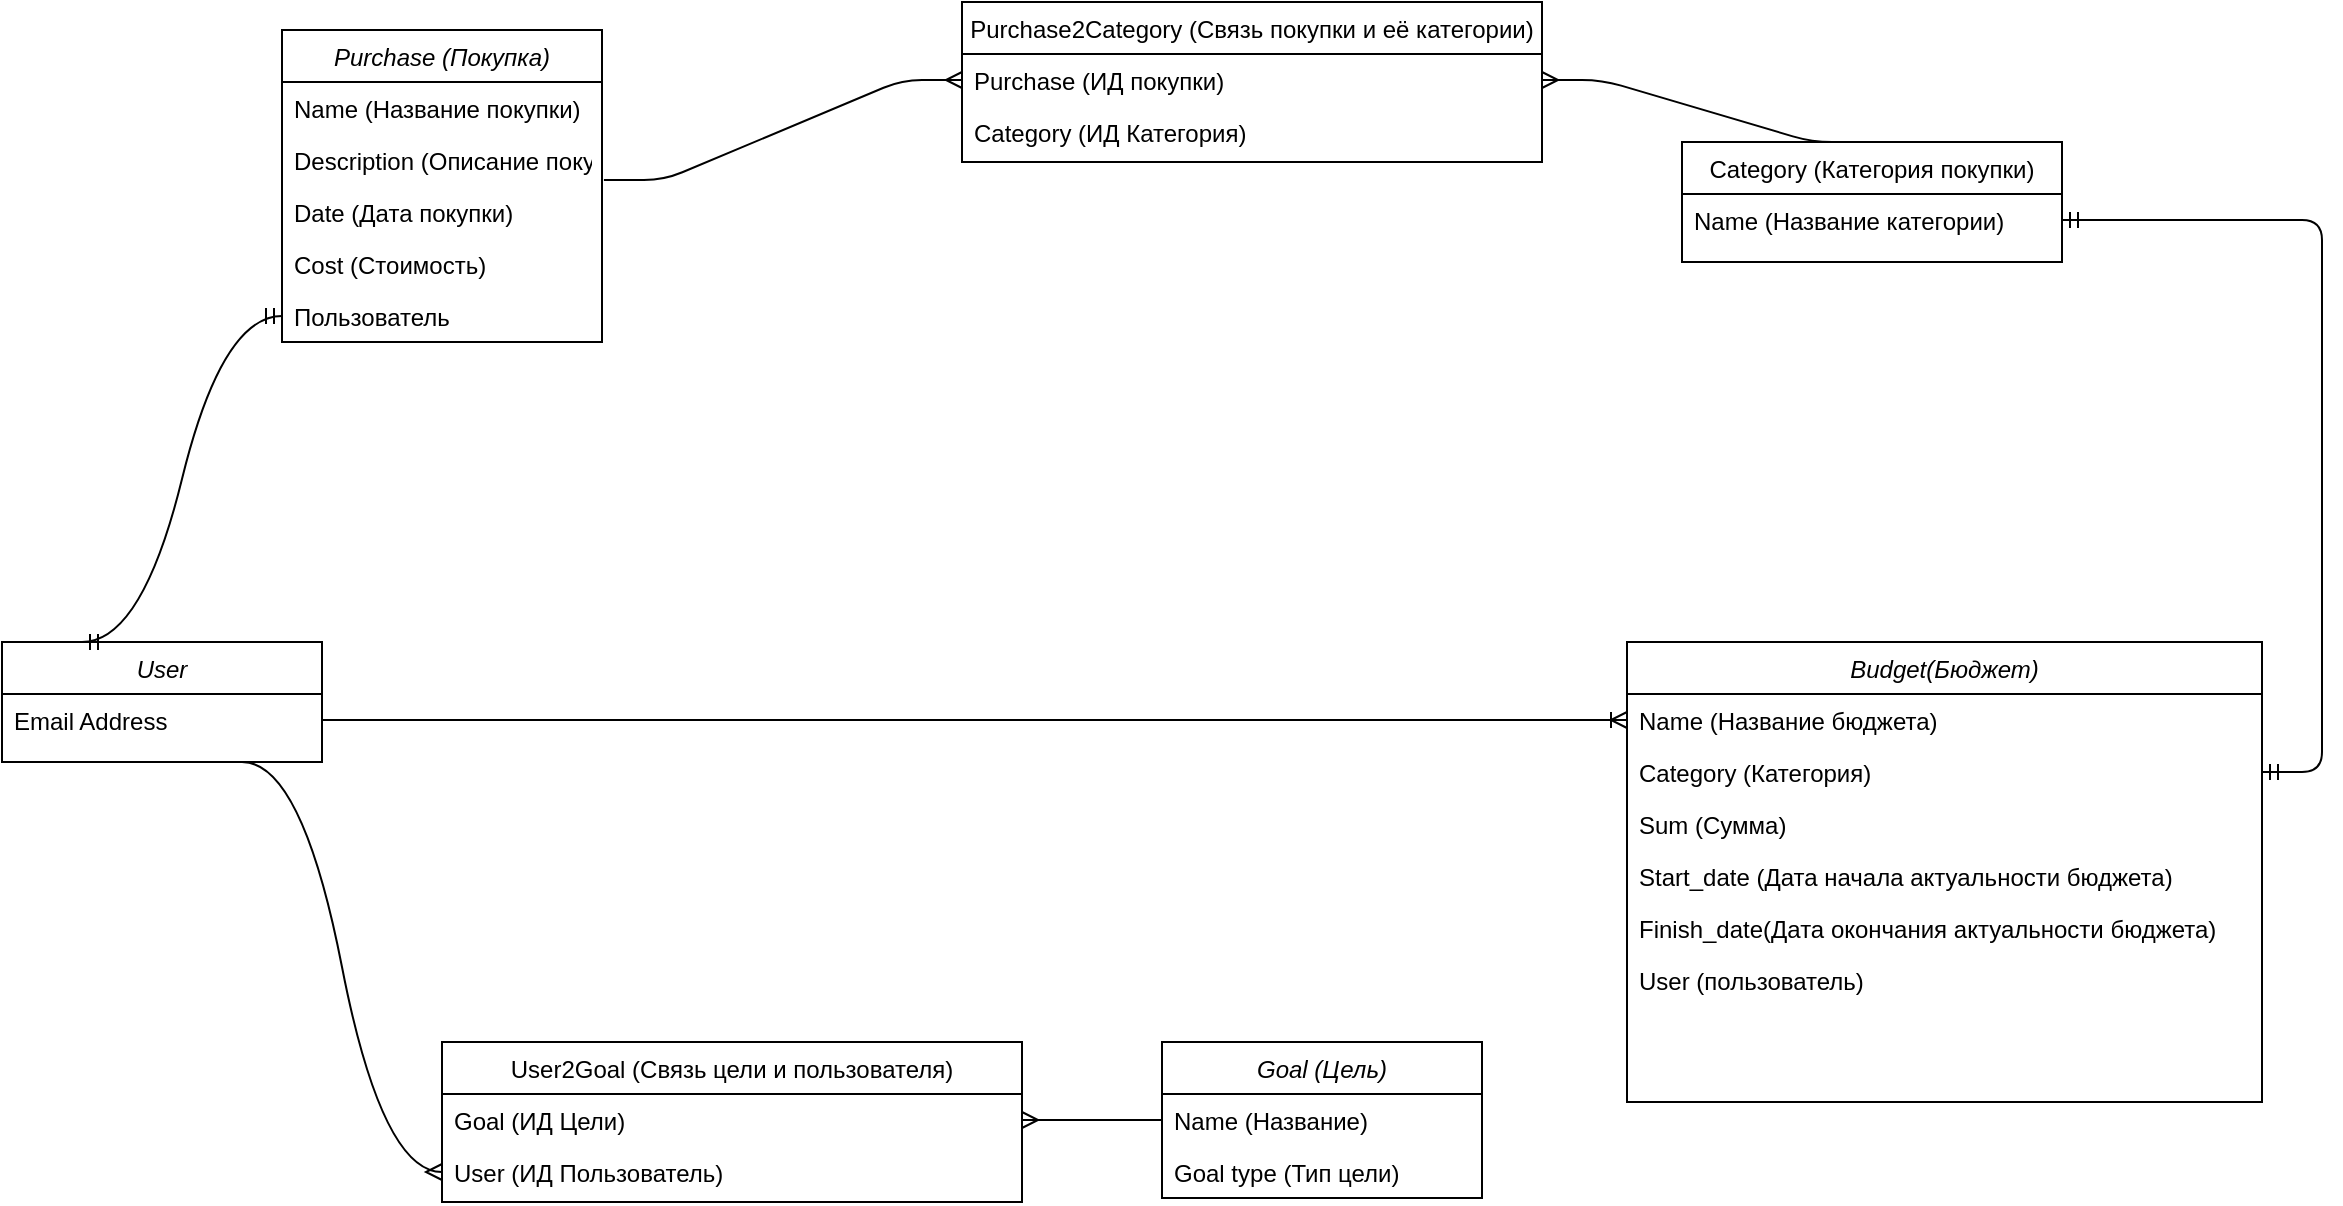 <mxfile version="20.6.2" type="device"><diagram id="C5RBs43oDa-KdzZeNtuy" name="Page-1"><mxGraphModel dx="2473" dy="2070" grid="1" gridSize="10" guides="1" tooltips="1" connect="1" arrows="1" fold="1" page="1" pageScale="1" pageWidth="827" pageHeight="1169" math="0" shadow="0"><root><mxCell id="WIyWlLk6GJQsqaUBKTNV-0"/><mxCell id="WIyWlLk6GJQsqaUBKTNV-1" parent="WIyWlLk6GJQsqaUBKTNV-0"/><mxCell id="zkfFHV4jXpPFQw0GAbJ--0" value="Purchase (Покупка)" style="swimlane;fontStyle=2;align=center;verticalAlign=top;childLayout=stackLayout;horizontal=1;startSize=26;horizontalStack=0;resizeParent=1;resizeLast=0;collapsible=1;marginBottom=0;rounded=0;shadow=0;strokeWidth=1;" parent="WIyWlLk6GJQsqaUBKTNV-1" vertex="1"><mxGeometry x="50" y="-156" width="160" height="156" as="geometry"><mxRectangle x="230" y="140" width="160" height="26" as="alternateBounds"/></mxGeometry></mxCell><mxCell id="zkfFHV4jXpPFQw0GAbJ--1" value="Name (Название покупки)" style="text;align=left;verticalAlign=top;spacingLeft=4;spacingRight=4;overflow=hidden;rotatable=0;points=[[0,0.5],[1,0.5]];portConstraint=eastwest;" parent="zkfFHV4jXpPFQw0GAbJ--0" vertex="1"><mxGeometry y="26" width="160" height="26" as="geometry"/></mxCell><mxCell id="zkfFHV4jXpPFQw0GAbJ--2" value="Description (Описание покупки)" style="text;align=left;verticalAlign=top;spacingLeft=4;spacingRight=4;overflow=hidden;rotatable=0;points=[[0,0.5],[1,0.5]];portConstraint=eastwest;rounded=0;shadow=0;html=0;" parent="zkfFHV4jXpPFQw0GAbJ--0" vertex="1"><mxGeometry y="52" width="160" height="26" as="geometry"/></mxCell><mxCell id="zkfFHV4jXpPFQw0GAbJ--3" value="Date (Дата покупки)" style="text;align=left;verticalAlign=top;spacingLeft=4;spacingRight=4;overflow=hidden;rotatable=0;points=[[0,0.5],[1,0.5]];portConstraint=eastwest;rounded=0;shadow=0;html=0;" parent="zkfFHV4jXpPFQw0GAbJ--0" vertex="1"><mxGeometry y="78" width="160" height="26" as="geometry"/></mxCell><mxCell id="droNEMPqLbApJYfDtnA0-14" value="Cost (Стоимость)" style="text;align=left;verticalAlign=top;spacingLeft=4;spacingRight=4;overflow=hidden;rotatable=0;points=[[0,0.5],[1,0.5]];portConstraint=eastwest;rounded=0;shadow=0;html=0;" parent="zkfFHV4jXpPFQw0GAbJ--0" vertex="1"><mxGeometry y="104" width="160" height="26" as="geometry"/></mxCell><mxCell id="droNEMPqLbApJYfDtnA0-22" value="Пользователь" style="text;align=left;verticalAlign=top;spacingLeft=4;spacingRight=4;overflow=hidden;rotatable=0;points=[[0,0.5],[1,0.5]];portConstraint=eastwest;rounded=0;shadow=0;html=0;" parent="zkfFHV4jXpPFQw0GAbJ--0" vertex="1"><mxGeometry y="130" width="160" height="26" as="geometry"/></mxCell><mxCell id="zkfFHV4jXpPFQw0GAbJ--17" value="Category (Категория покупки)" style="swimlane;fontStyle=0;align=center;verticalAlign=top;childLayout=stackLayout;horizontal=1;startSize=26;horizontalStack=0;resizeParent=1;resizeLast=0;collapsible=1;marginBottom=0;rounded=0;shadow=0;strokeWidth=1;" parent="WIyWlLk6GJQsqaUBKTNV-1" vertex="1"><mxGeometry x="750" y="-100" width="190" height="60" as="geometry"><mxRectangle x="550" y="140" width="160" height="26" as="alternateBounds"/></mxGeometry></mxCell><mxCell id="zkfFHV4jXpPFQw0GAbJ--18" value="Name (Название категории)" style="text;align=left;verticalAlign=top;spacingLeft=4;spacingRight=4;overflow=hidden;rotatable=0;points=[[0,0.5],[1,0.5]];portConstraint=eastwest;" parent="zkfFHV4jXpPFQw0GAbJ--17" vertex="1"><mxGeometry y="26" width="190" height="26" as="geometry"/></mxCell><mxCell id="droNEMPqLbApJYfDtnA0-0" value="User" style="swimlane;fontStyle=2;align=center;verticalAlign=top;childLayout=stackLayout;horizontal=1;startSize=26;horizontalStack=0;resizeParent=1;resizeLast=0;collapsible=1;marginBottom=0;rounded=0;shadow=0;strokeWidth=1;" parent="WIyWlLk6GJQsqaUBKTNV-1" vertex="1"><mxGeometry x="-90" y="150" width="160" height="60" as="geometry"><mxRectangle x="230" y="140" width="160" height="26" as="alternateBounds"/></mxGeometry></mxCell><mxCell id="droNEMPqLbApJYfDtnA0-3" value="Email Address" style="text;align=left;verticalAlign=top;spacingLeft=4;spacingRight=4;overflow=hidden;rotatable=0;points=[[0,0.5],[1,0.5]];portConstraint=eastwest;rounded=0;shadow=0;html=0;" parent="droNEMPqLbApJYfDtnA0-0" vertex="1"><mxGeometry y="26" width="160" height="26" as="geometry"/></mxCell><mxCell id="droNEMPqLbApJYfDtnA0-6" value="Goal (Цель)" style="swimlane;fontStyle=2;align=center;verticalAlign=top;childLayout=stackLayout;horizontal=1;startSize=26;horizontalStack=0;resizeParent=1;resizeLast=0;collapsible=1;marginBottom=0;rounded=0;shadow=0;strokeWidth=1;" parent="WIyWlLk6GJQsqaUBKTNV-1" vertex="1"><mxGeometry x="490" y="350" width="160" height="78" as="geometry"><mxRectangle x="230" y="140" width="160" height="26" as="alternateBounds"/></mxGeometry></mxCell><mxCell id="droNEMPqLbApJYfDtnA0-7" value="Name (Название)" style="text;align=left;verticalAlign=top;spacingLeft=4;spacingRight=4;overflow=hidden;rotatable=0;points=[[0,0.5],[1,0.5]];portConstraint=eastwest;" parent="droNEMPqLbApJYfDtnA0-6" vertex="1"><mxGeometry y="26" width="160" height="26" as="geometry"/></mxCell><mxCell id="droNEMPqLbApJYfDtnA0-23" value="Goal type (Тип цели)" style="text;align=left;verticalAlign=top;spacingLeft=4;spacingRight=4;overflow=hidden;rotatable=0;points=[[0,0.5],[1,0.5]];portConstraint=eastwest;" parent="droNEMPqLbApJYfDtnA0-6" vertex="1"><mxGeometry y="52" width="160" height="26" as="geometry"/></mxCell><mxCell id="droNEMPqLbApJYfDtnA0-15" value="Purchase2Category (Связь покупки и её категории)" style="swimlane;fontStyle=0;align=center;verticalAlign=top;childLayout=stackLayout;horizontal=1;startSize=26;horizontalStack=0;resizeParent=1;resizeLast=0;collapsible=1;marginBottom=0;rounded=0;shadow=0;strokeWidth=1;" parent="WIyWlLk6GJQsqaUBKTNV-1" vertex="1"><mxGeometry x="390" y="-170" width="290" height="80" as="geometry"><mxRectangle x="550" y="140" width="160" height="26" as="alternateBounds"/></mxGeometry></mxCell><mxCell id="droNEMPqLbApJYfDtnA0-16" value="Purchase (ИД покупки)" style="text;align=left;verticalAlign=top;spacingLeft=4;spacingRight=4;overflow=hidden;rotatable=0;points=[[0,0.5],[1,0.5]];portConstraint=eastwest;" parent="droNEMPqLbApJYfDtnA0-15" vertex="1"><mxGeometry y="26" width="290" height="26" as="geometry"/></mxCell><mxCell id="droNEMPqLbApJYfDtnA0-20" value="Category (ИД Категория)" style="text;align=left;verticalAlign=top;spacingLeft=4;spacingRight=4;overflow=hidden;rotatable=0;points=[[0,0.5],[1,0.5]];portConstraint=eastwest;" parent="droNEMPqLbApJYfDtnA0-15" vertex="1"><mxGeometry y="52" width="290" height="26" as="geometry"/></mxCell><mxCell id="droNEMPqLbApJYfDtnA0-27" value="User2Goal (Связь цели и пользователя)" style="swimlane;fontStyle=0;align=center;verticalAlign=top;childLayout=stackLayout;horizontal=1;startSize=26;horizontalStack=0;resizeParent=1;resizeLast=0;collapsible=1;marginBottom=0;rounded=0;shadow=0;strokeWidth=1;" parent="WIyWlLk6GJQsqaUBKTNV-1" vertex="1"><mxGeometry x="130" y="350" width="290" height="80" as="geometry"><mxRectangle x="550" y="140" width="160" height="26" as="alternateBounds"/></mxGeometry></mxCell><mxCell id="droNEMPqLbApJYfDtnA0-28" value="Goal (ИД Цели)" style="text;align=left;verticalAlign=top;spacingLeft=4;spacingRight=4;overflow=hidden;rotatable=0;points=[[0,0.5],[1,0.5]];portConstraint=eastwest;" parent="droNEMPqLbApJYfDtnA0-27" vertex="1"><mxGeometry y="26" width="290" height="26" as="geometry"/></mxCell><mxCell id="droNEMPqLbApJYfDtnA0-29" value="User (ИД Пользователь)" style="text;align=left;verticalAlign=top;spacingLeft=4;spacingRight=4;overflow=hidden;rotatable=0;points=[[0,0.5],[1,0.5]];portConstraint=eastwest;" parent="droNEMPqLbApJYfDtnA0-27" vertex="1"><mxGeometry y="52" width="290" height="26" as="geometry"/></mxCell><mxCell id="droNEMPqLbApJYfDtnA0-32" value="" style="edgeStyle=entityRelationEdgeStyle;fontSize=12;html=1;endArrow=ERmany;rounded=1;entryX=0;entryY=0.5;entryDx=0;entryDy=0;exitX=1.006;exitY=0.885;exitDx=0;exitDy=0;exitPerimeter=0;" parent="WIyWlLk6GJQsqaUBKTNV-1" source="zkfFHV4jXpPFQw0GAbJ--2" target="droNEMPqLbApJYfDtnA0-16" edge="1"><mxGeometry width="100" height="100" relative="1" as="geometry"><mxPoint x="400" y="210" as="sourcePoint"/><mxPoint x="490" y="110" as="targetPoint"/></mxGeometry></mxCell><mxCell id="droNEMPqLbApJYfDtnA0-33" value="" style="edgeStyle=entityRelationEdgeStyle;fontSize=12;html=1;endArrow=ERmany;rounded=1;entryX=1;entryY=0.5;entryDx=0;entryDy=0;exitX=0.5;exitY=0;exitDx=0;exitDy=0;" parent="WIyWlLk6GJQsqaUBKTNV-1" source="zkfFHV4jXpPFQw0GAbJ--17" target="droNEMPqLbApJYfDtnA0-16" edge="1"><mxGeometry width="100" height="100" relative="1" as="geometry"><mxPoint x="450" y="170" as="sourcePoint"/><mxPoint x="550" y="70" as="targetPoint"/></mxGeometry></mxCell><mxCell id="droNEMPqLbApJYfDtnA0-35" value="" style="edgeStyle=entityRelationEdgeStyle;fontSize=12;html=1;endArrow=ERmany;entryX=0;entryY=0.5;entryDx=0;entryDy=0;exitX=0.75;exitY=1;exitDx=0;exitDy=0;curved=1;" parent="WIyWlLk6GJQsqaUBKTNV-1" source="droNEMPqLbApJYfDtnA0-0" target="droNEMPqLbApJYfDtnA0-29" edge="1"><mxGeometry width="100" height="100" relative="1" as="geometry"><mxPoint x="70" y="225" as="sourcePoint"/><mxPoint x="-140" y="440" as="targetPoint"/></mxGeometry></mxCell><mxCell id="droNEMPqLbApJYfDtnA0-37" value="" style="edgeStyle=entityRelationEdgeStyle;fontSize=12;html=1;endArrow=ERmany;rounded=1;entryX=1;entryY=0.5;entryDx=0;entryDy=0;exitX=0;exitY=0.5;exitDx=0;exitDy=0;" parent="WIyWlLk6GJQsqaUBKTNV-1" source="droNEMPqLbApJYfDtnA0-7" target="droNEMPqLbApJYfDtnA0-28" edge="1"><mxGeometry width="100" height="100" relative="1" as="geometry"><mxPoint x="-40" y="450" as="sourcePoint"/><mxPoint x="60" y="350" as="targetPoint"/></mxGeometry></mxCell><mxCell id="droNEMPqLbApJYfDtnA0-38" value="" style="edgeStyle=entityRelationEdgeStyle;fontSize=12;html=1;endArrow=ERmandOne;startArrow=ERmandOne;rounded=1;labelBackgroundColor=default;fontFamily=Helvetica;fontColor=default;strokeColor=default;shape=connector;curved=1;exitX=0.25;exitY=0;exitDx=0;exitDy=0;entryX=0;entryY=0.5;entryDx=0;entryDy=0;" parent="WIyWlLk6GJQsqaUBKTNV-1" source="droNEMPqLbApJYfDtnA0-0" target="droNEMPqLbApJYfDtnA0-22" edge="1"><mxGeometry width="100" height="100" relative="1" as="geometry"><mxPoint x="130" y="160" as="sourcePoint"/><mxPoint x="230" y="60" as="targetPoint"/></mxGeometry></mxCell><mxCell id="6rDE23QZTQZTbYscUyHY-0" value="Budget(Бюджет)" style="swimlane;fontStyle=2;align=center;verticalAlign=top;childLayout=stackLayout;horizontal=1;startSize=26;horizontalStack=0;resizeParent=1;resizeLast=0;collapsible=1;marginBottom=0;rounded=0;shadow=0;strokeWidth=1;" vertex="1" parent="WIyWlLk6GJQsqaUBKTNV-1"><mxGeometry x="722.5" y="150" width="317.5" height="230" as="geometry"><mxRectangle x="230" y="140" width="160" height="26" as="alternateBounds"/></mxGeometry></mxCell><mxCell id="6rDE23QZTQZTbYscUyHY-1" value="Name (Название бюджета)" style="text;align=left;verticalAlign=top;spacingLeft=4;spacingRight=4;overflow=hidden;rotatable=0;points=[[0,0.5],[1,0.5]];portConstraint=eastwest;rounded=0;shadow=0;html=0;" vertex="1" parent="6rDE23QZTQZTbYscUyHY-0"><mxGeometry y="26" width="317.5" height="26" as="geometry"/></mxCell><mxCell id="6rDE23QZTQZTbYscUyHY-4" value="Category (Категория)" style="text;align=left;verticalAlign=top;spacingLeft=4;spacingRight=4;overflow=hidden;rotatable=0;points=[[0,0.5],[1,0.5]];portConstraint=eastwest;rounded=0;shadow=0;html=0;" vertex="1" parent="6rDE23QZTQZTbYscUyHY-0"><mxGeometry y="52" width="317.5" height="26" as="geometry"/></mxCell><mxCell id="6rDE23QZTQZTbYscUyHY-6" value="Sum (Сумма)" style="text;align=left;verticalAlign=top;spacingLeft=4;spacingRight=4;overflow=hidden;rotatable=0;points=[[0,0.5],[1,0.5]];portConstraint=eastwest;rounded=0;shadow=0;html=0;" vertex="1" parent="6rDE23QZTQZTbYscUyHY-0"><mxGeometry y="78" width="317.5" height="26" as="geometry"/></mxCell><mxCell id="6rDE23QZTQZTbYscUyHY-7" value="Start_date (Дата начала актуальности бюджета)" style="text;align=left;verticalAlign=top;spacingLeft=4;spacingRight=4;overflow=hidden;rotatable=0;points=[[0,0.5],[1,0.5]];portConstraint=eastwest;rounded=0;shadow=0;html=0;" vertex="1" parent="6rDE23QZTQZTbYscUyHY-0"><mxGeometry y="104" width="317.5" height="26" as="geometry"/></mxCell><mxCell id="6rDE23QZTQZTbYscUyHY-8" value="Finish_date(Дата окончания актуальности бюджета)" style="text;align=left;verticalAlign=top;spacingLeft=4;spacingRight=4;overflow=hidden;rotatable=0;points=[[0,0.5],[1,0.5]];portConstraint=eastwest;rounded=0;shadow=0;html=0;" vertex="1" parent="6rDE23QZTQZTbYscUyHY-0"><mxGeometry y="130" width="317.5" height="26" as="geometry"/></mxCell><mxCell id="6rDE23QZTQZTbYscUyHY-9" value="User (пользователь)" style="text;align=left;verticalAlign=top;spacingLeft=4;spacingRight=4;overflow=hidden;rotatable=0;points=[[0,0.5],[1,0.5]];portConstraint=eastwest;rounded=0;shadow=0;html=0;" vertex="1" parent="6rDE23QZTQZTbYscUyHY-0"><mxGeometry y="156" width="317.5" height="26" as="geometry"/></mxCell><mxCell id="6rDE23QZTQZTbYscUyHY-2" value="" style="edgeStyle=entityRelationEdgeStyle;fontSize=12;html=1;endArrow=ERoneToMany;rounded=0;exitX=1;exitY=0.5;exitDx=0;exitDy=0;entryX=0;entryY=0.5;entryDx=0;entryDy=0;" edge="1" parent="WIyWlLk6GJQsqaUBKTNV-1" source="droNEMPqLbApJYfDtnA0-3" target="6rDE23QZTQZTbYscUyHY-1"><mxGeometry width="100" height="100" relative="1" as="geometry"><mxPoint x="270" y="170" as="sourcePoint"/><mxPoint x="370" y="70" as="targetPoint"/></mxGeometry></mxCell><mxCell id="6rDE23QZTQZTbYscUyHY-3" value="" style="edgeStyle=entityRelationEdgeStyle;fontSize=12;html=1;endArrow=ERmandOne;startArrow=ERmandOne;rounded=1;" edge="1" parent="WIyWlLk6GJQsqaUBKTNV-1" source="6rDE23QZTQZTbYscUyHY-4" target="zkfFHV4jXpPFQw0GAbJ--18"><mxGeometry width="100" height="100" relative="1" as="geometry"><mxPoint x="970" y="190" as="sourcePoint"/><mxPoint x="1120" y="-60" as="targetPoint"/></mxGeometry></mxCell></root></mxGraphModel></diagram></mxfile>